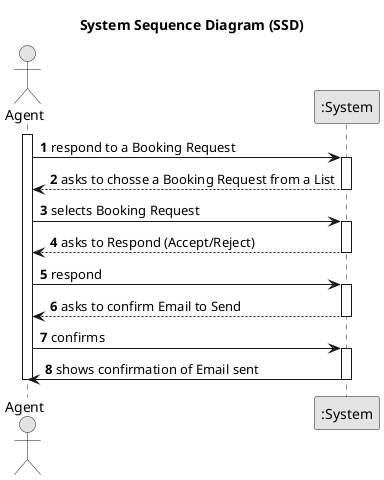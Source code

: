 @startuml
skinparam monochrome true
skinparam packageStyle rectangle
skinparam shadowing false

title System Sequence Diagram (SSD)

autonumber

'016 - Agent respond to a booking request for a visit.

actor "Agent" as User
participant ":System" as System

activate User

    User -> System : respond to a Booking Request
        activate System

	    System --> User : asks to chosse a Booking Request from a List
        deactivate System

    User -> System : selects Booking Request
        activate System

	    System --> User : asks to Respond (Accept/Reject)
        deactivate System

    User -> System : respond
        activate System

        System --> User : asks to confirm Email to Send
        deactivate System

    User -> System : confirms
        activate System

        System -> User : shows confirmation of Email sent
        deactivate System

 deactivate User

@enduml
